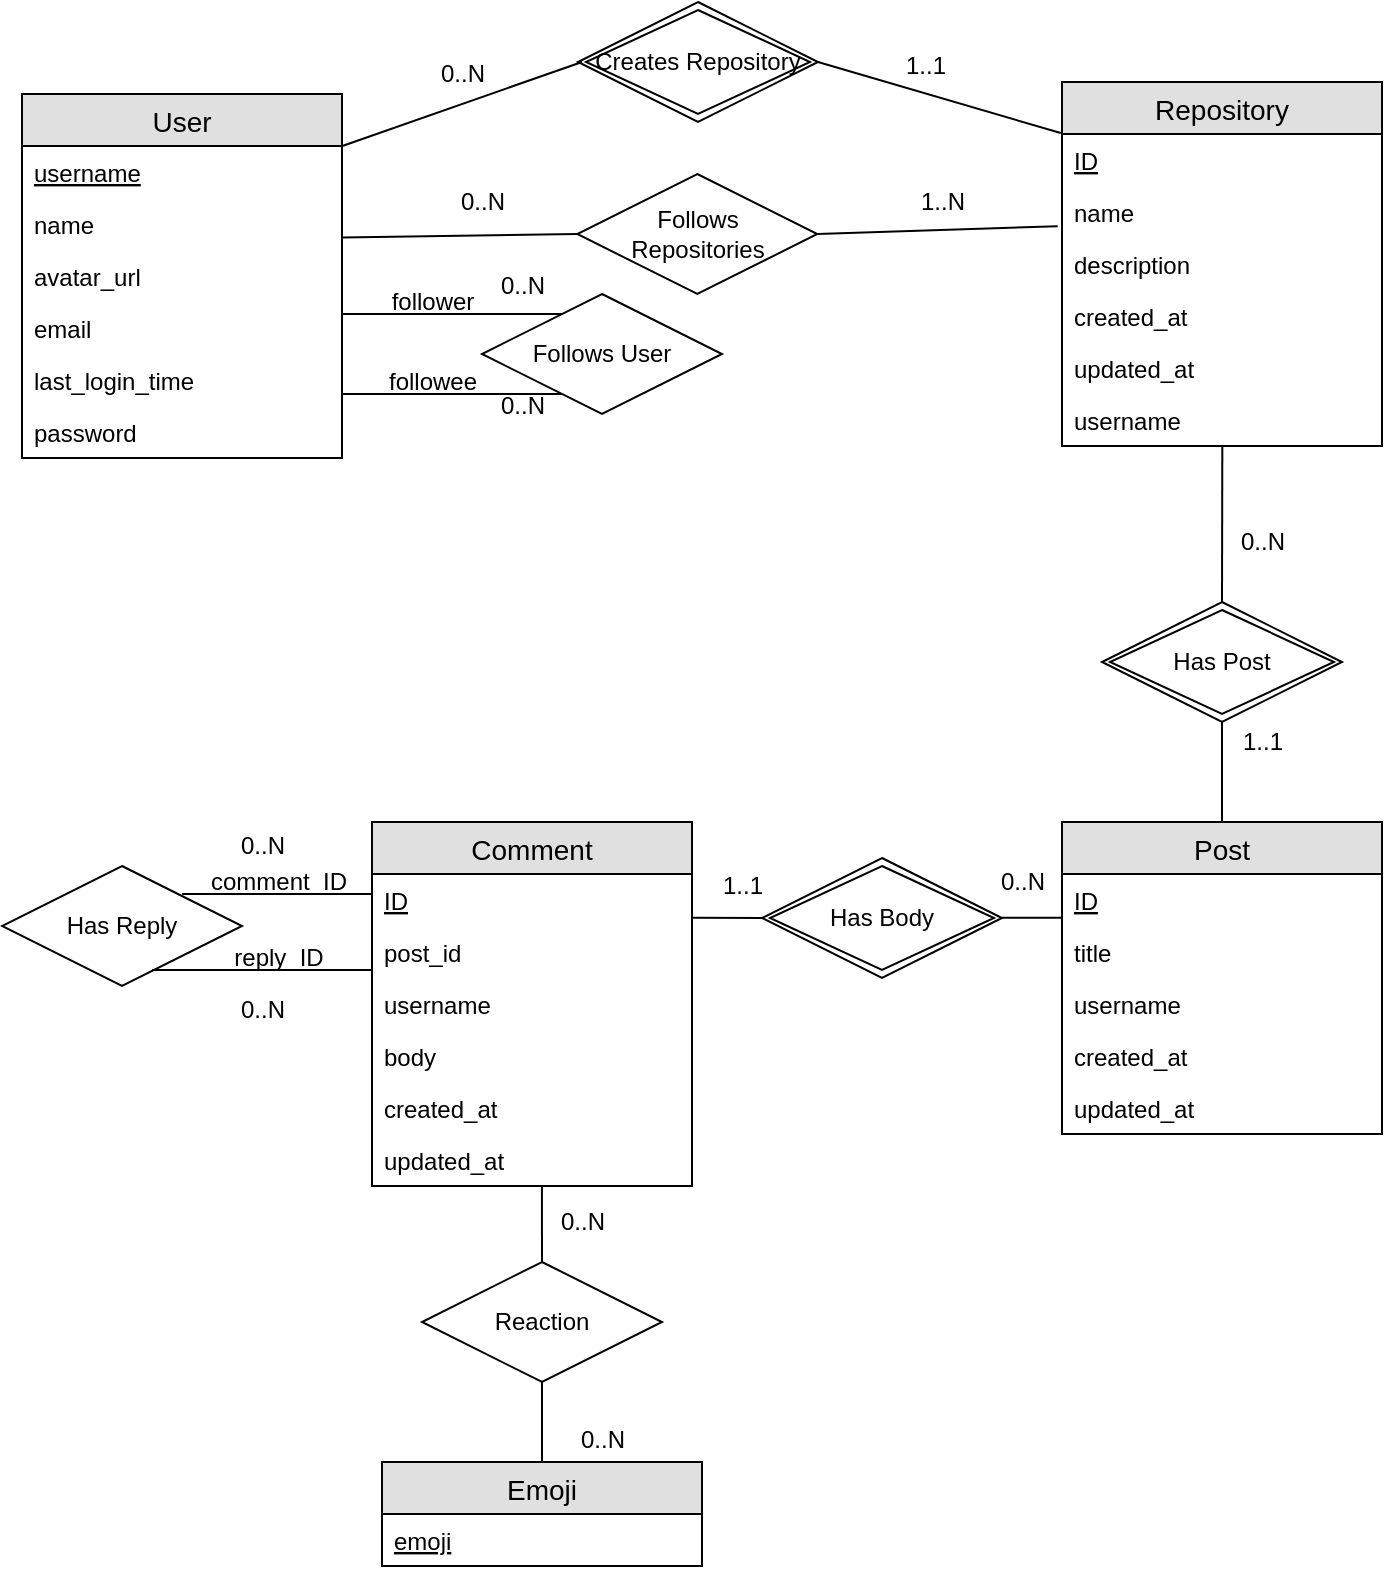 <mxfile version="12.9.12" type="github">
  <diagram id="-OBd6vNJXbK18NpUTdxf" name="Page-1">
    <mxGraphModel dx="1873" dy="911" grid="1" gridSize="10" guides="1" tooltips="1" connect="1" arrows="1" fold="1" page="1" pageScale="1" pageWidth="850" pageHeight="1100" math="0" shadow="0">
      <root>
        <mxCell id="0" />
        <mxCell id="1" parent="0" />
        <mxCell id="hPBj0JyTopRc1FPNhInp-5" value="Follows &lt;br&gt;Repositories" style="shape=rhombus;perimeter=rhombusPerimeter;whiteSpace=wrap;html=1;align=center;" parent="1" vertex="1">
          <mxGeometry x="357.66" y="186" width="120" height="60" as="geometry" />
        </mxCell>
        <mxCell id="hPBj0JyTopRc1FPNhInp-9" value="Follows User" style="shape=rhombus;perimeter=rhombusPerimeter;whiteSpace=wrap;html=1;align=center;" parent="1" vertex="1">
          <mxGeometry x="310" y="246" width="120" height="60" as="geometry" />
        </mxCell>
        <mxCell id="hPBj0JyTopRc1FPNhInp-10" value="" style="line;strokeWidth=1;fillColor=none;align=left;verticalAlign=middle;spacingTop=-1;spacingLeft=3;spacingRight=3;rotatable=0;labelPosition=right;points=[];portConstraint=eastwest;fontSize=12;" parent="1" vertex="1">
          <mxGeometry x="240" y="252" width="110" height="8" as="geometry" />
        </mxCell>
        <mxCell id="hPBj0JyTopRc1FPNhInp-11" value="" style="line;strokeWidth=1;fillColor=none;align=left;verticalAlign=middle;spacingTop=-1;spacingLeft=3;spacingRight=3;rotatable=0;labelPosition=right;points=[];portConstraint=eastwest;fontSize=12;" parent="1" vertex="1">
          <mxGeometry x="240" y="292" width="110" height="8" as="geometry" />
        </mxCell>
        <mxCell id="hPBj0JyTopRc1FPNhInp-58" value="Reaction" style="shape=rhombus;perimeter=rhombusPerimeter;whiteSpace=wrap;html=1;align=center;" parent="1" vertex="1">
          <mxGeometry x="280" y="730" width="120" height="60" as="geometry" />
        </mxCell>
        <mxCell id="hPBj0JyTopRc1FPNhInp-73" value="follower" style="text;html=1;align=center;verticalAlign=middle;resizable=0;points=[];autosize=1;" parent="1" vertex="1">
          <mxGeometry x="255" y="240" width="60" height="20" as="geometry" />
        </mxCell>
        <mxCell id="hPBj0JyTopRc1FPNhInp-74" value="followee" style="text;html=1;align=center;verticalAlign=middle;resizable=0;points=[];autosize=1;" parent="1" vertex="1">
          <mxGeometry x="255" y="280" width="60" height="20" as="geometry" />
        </mxCell>
        <mxCell id="hPBj0JyTopRc1FPNhInp-83" value="" style="endArrow=none;html=1;rounded=0;entryX=0.5;entryY=1;entryDx=0;entryDy=0;exitX=0.5;exitY=0;exitDx=0;exitDy=0;" parent="1" source="hPBj0JyTopRc1FPNhInp-54" target="hPBj0JyTopRc1FPNhInp-58" edge="1">
          <mxGeometry relative="1" as="geometry">
            <mxPoint x="280" y="825" as="sourcePoint" />
            <mxPoint x="270" y="780" as="targetPoint" />
          </mxGeometry>
        </mxCell>
        <mxCell id="hPBj0JyTopRc1FPNhInp-24" value="Post" style="swimlane;fontStyle=0;childLayout=stackLayout;horizontal=1;startSize=26;fillColor=#e0e0e0;horizontalStack=0;resizeParent=1;resizeParentMax=0;resizeLast=0;collapsible=1;marginBottom=0;swimlaneFillColor=#ffffff;align=center;fontSize=14;" parent="1" vertex="1">
          <mxGeometry x="600" y="510" width="160" height="156" as="geometry" />
        </mxCell>
        <mxCell id="hPBj0JyTopRc1FPNhInp-25" value="ID" style="text;strokeColor=none;fillColor=none;spacingLeft=4;spacingRight=4;overflow=hidden;rotatable=0;points=[[0,0.5],[1,0.5]];portConstraint=eastwest;fontSize=12;fontStyle=4" parent="hPBj0JyTopRc1FPNhInp-24" vertex="1">
          <mxGeometry y="26" width="160" height="26" as="geometry" />
        </mxCell>
        <mxCell id="hPBj0JyTopRc1FPNhInp-97" value="title" style="text;strokeColor=none;fillColor=none;spacingLeft=4;spacingRight=4;overflow=hidden;rotatable=0;points=[[0,0.5],[1,0.5]];portConstraint=eastwest;fontSize=12;" parent="hPBj0JyTopRc1FPNhInp-24" vertex="1">
          <mxGeometry y="52" width="160" height="26" as="geometry" />
        </mxCell>
        <mxCell id="hPBj0JyTopRc1FPNhInp-110" value="username" style="text;strokeColor=none;fillColor=none;spacingLeft=4;spacingRight=4;overflow=hidden;rotatable=0;points=[[0,0.5],[1,0.5]];portConstraint=eastwest;fontSize=12;" parent="hPBj0JyTopRc1FPNhInp-24" vertex="1">
          <mxGeometry y="78" width="160" height="26" as="geometry" />
        </mxCell>
        <mxCell id="x5JO6SwM6epTy0tdOJWv-48" value="created_at" style="text;strokeColor=none;fillColor=none;spacingLeft=4;spacingRight=4;overflow=hidden;rotatable=0;points=[[0,0.5],[1,0.5]];portConstraint=eastwest;fontSize=12;" vertex="1" parent="hPBj0JyTopRc1FPNhInp-24">
          <mxGeometry y="104" width="160" height="26" as="geometry" />
        </mxCell>
        <mxCell id="x5JO6SwM6epTy0tdOJWv-49" value="updated_at" style="text;strokeColor=none;fillColor=none;spacingLeft=4;spacingRight=4;overflow=hidden;rotatable=0;points=[[0,0.5],[1,0.5]];portConstraint=eastwest;fontSize=12;" vertex="1" parent="hPBj0JyTopRc1FPNhInp-24">
          <mxGeometry y="130" width="160" height="26" as="geometry" />
        </mxCell>
        <mxCell id="hPBj0JyTopRc1FPNhInp-33" value="Comment" style="swimlane;fontStyle=0;childLayout=stackLayout;horizontal=1;startSize=26;fillColor=#e0e0e0;horizontalStack=0;resizeParent=1;resizeParentMax=0;resizeLast=0;collapsible=1;marginBottom=0;swimlaneFillColor=#ffffff;align=center;fontSize=14;" parent="1" vertex="1">
          <mxGeometry x="255" y="510" width="160" height="182" as="geometry" />
        </mxCell>
        <mxCell id="hPBj0JyTopRc1FPNhInp-34" value="ID" style="text;strokeColor=none;fillColor=none;spacingLeft=4;spacingRight=4;overflow=hidden;rotatable=0;points=[[0,0.5],[1,0.5]];portConstraint=eastwest;fontSize=12;fontStyle=4" parent="hPBj0JyTopRc1FPNhInp-33" vertex="1">
          <mxGeometry y="26" width="160" height="26" as="geometry" />
        </mxCell>
        <mxCell id="xwi763ucqA97qXMkoWyd-5" value="post_id" style="text;strokeColor=none;fillColor=none;spacingLeft=4;spacingRight=4;overflow=hidden;rotatable=0;points=[[0,0.5],[1,0.5]];portConstraint=eastwest;fontSize=12;" parent="hPBj0JyTopRc1FPNhInp-33" vertex="1">
          <mxGeometry y="52" width="160" height="26" as="geometry" />
        </mxCell>
        <mxCell id="hPBj0JyTopRc1FPNhInp-35" value="username" style="text;strokeColor=none;fillColor=none;spacingLeft=4;spacingRight=4;overflow=hidden;rotatable=0;points=[[0,0.5],[1,0.5]];portConstraint=eastwest;fontSize=12;" parent="hPBj0JyTopRc1FPNhInp-33" vertex="1">
          <mxGeometry y="78" width="160" height="26" as="geometry" />
        </mxCell>
        <mxCell id="hPBj0JyTopRc1FPNhInp-80" value="body" style="text;strokeColor=none;fillColor=none;spacingLeft=4;spacingRight=4;overflow=hidden;rotatable=0;points=[[0,0.5],[1,0.5]];portConstraint=eastwest;fontSize=12;" parent="hPBj0JyTopRc1FPNhInp-33" vertex="1">
          <mxGeometry y="104" width="160" height="26" as="geometry" />
        </mxCell>
        <mxCell id="hPBj0JyTopRc1FPNhInp-105" value="created_at" style="text;strokeColor=none;fillColor=none;spacingLeft=4;spacingRight=4;overflow=hidden;rotatable=0;points=[[0,0.5],[1,0.5]];portConstraint=eastwest;fontSize=12;" parent="hPBj0JyTopRc1FPNhInp-33" vertex="1">
          <mxGeometry y="130" width="160" height="26" as="geometry" />
        </mxCell>
        <mxCell id="hPBj0JyTopRc1FPNhInp-106" value="updated_at" style="text;strokeColor=none;fillColor=none;spacingLeft=4;spacingRight=4;overflow=hidden;rotatable=0;points=[[0,0.5],[1,0.5]];portConstraint=eastwest;fontSize=12;" parent="hPBj0JyTopRc1FPNhInp-33" vertex="1">
          <mxGeometry y="156" width="160" height="26" as="geometry" />
        </mxCell>
        <mxCell id="hPBj0JyTopRc1FPNhInp-17" value="Repository" style="swimlane;fontStyle=0;childLayout=stackLayout;horizontal=1;startSize=26;fillColor=#e0e0e0;horizontalStack=0;resizeParent=1;resizeParentMax=0;resizeLast=0;collapsible=1;marginBottom=0;swimlaneFillColor=#ffffff;align=center;fontSize=14;" parent="1" vertex="1">
          <mxGeometry x="600" y="140" width="160" height="182" as="geometry" />
        </mxCell>
        <mxCell id="hPBj0JyTopRc1FPNhInp-18" value="ID" style="text;strokeColor=none;fillColor=none;spacingLeft=4;spacingRight=4;overflow=hidden;rotatable=0;points=[[0,0.5],[1,0.5]];portConstraint=eastwest;fontSize=12;fontStyle=4" parent="hPBj0JyTopRc1FPNhInp-17" vertex="1">
          <mxGeometry y="26" width="160" height="26" as="geometry" />
        </mxCell>
        <mxCell id="hPBj0JyTopRc1FPNhInp-71" value="name" style="text;strokeColor=none;fillColor=none;spacingLeft=4;spacingRight=4;overflow=hidden;rotatable=0;points=[[0,0.5],[1,0.5]];portConstraint=eastwest;fontSize=12;" parent="hPBj0JyTopRc1FPNhInp-17" vertex="1">
          <mxGeometry y="52" width="160" height="26" as="geometry" />
        </mxCell>
        <mxCell id="hPBj0JyTopRc1FPNhInp-93" value="description" style="text;strokeColor=none;fillColor=none;spacingLeft=4;spacingRight=4;overflow=hidden;rotatable=0;points=[[0,0.5],[1,0.5]];portConstraint=eastwest;fontSize=12;" parent="hPBj0JyTopRc1FPNhInp-17" vertex="1">
          <mxGeometry y="78" width="160" height="26" as="geometry" />
        </mxCell>
        <mxCell id="hPBj0JyTopRc1FPNhInp-91" value="created_at" style="text;strokeColor=none;fillColor=none;spacingLeft=4;spacingRight=4;overflow=hidden;rotatable=0;points=[[0,0.5],[1,0.5]];portConstraint=eastwest;fontSize=12;" parent="hPBj0JyTopRc1FPNhInp-17" vertex="1">
          <mxGeometry y="104" width="160" height="26" as="geometry" />
        </mxCell>
        <mxCell id="hPBj0JyTopRc1FPNhInp-92" value="updated_at" style="text;strokeColor=none;fillColor=none;spacingLeft=4;spacingRight=4;overflow=hidden;rotatable=0;points=[[0,0.5],[1,0.5]];portConstraint=eastwest;fontSize=12;" parent="hPBj0JyTopRc1FPNhInp-17" vertex="1">
          <mxGeometry y="130" width="160" height="26" as="geometry" />
        </mxCell>
        <mxCell id="hPBj0JyTopRc1FPNhInp-115" value="username" style="text;strokeColor=none;fillColor=none;spacingLeft=4;spacingRight=4;overflow=hidden;rotatable=0;points=[[0,0.5],[1,0.5]];portConstraint=eastwest;fontSize=12;" parent="hPBj0JyTopRc1FPNhInp-17" vertex="1">
          <mxGeometry y="156" width="160" height="26" as="geometry" />
        </mxCell>
        <mxCell id="hPBj0JyTopRc1FPNhInp-1" value="User" style="swimlane;fontStyle=0;childLayout=stackLayout;horizontal=1;startSize=26;fillColor=#e0e0e0;horizontalStack=0;resizeParent=1;resizeParentMax=0;resizeLast=0;collapsible=1;marginBottom=0;swimlaneFillColor=#ffffff;align=center;fontSize=14;" parent="1" vertex="1">
          <mxGeometry x="80" y="146" width="160" height="182" as="geometry" />
        </mxCell>
        <mxCell id="hPBj0JyTopRc1FPNhInp-90" value="username" style="text;strokeColor=none;fillColor=none;spacingLeft=4;spacingRight=4;overflow=hidden;rotatable=0;points=[[0,0.5],[1,0.5]];portConstraint=eastwest;fontSize=12;fontStyle=4" parent="hPBj0JyTopRc1FPNhInp-1" vertex="1">
          <mxGeometry y="26" width="160" height="26" as="geometry" />
        </mxCell>
        <mxCell id="hPBj0JyTopRc1FPNhInp-70" value="name" style="text;strokeColor=none;fillColor=none;spacingLeft=4;spacingRight=4;overflow=hidden;rotatable=0;points=[[0,0.5],[1,0.5]];portConstraint=eastwest;fontSize=12;" parent="hPBj0JyTopRc1FPNhInp-1" vertex="1">
          <mxGeometry y="52" width="160" height="26" as="geometry" />
        </mxCell>
        <mxCell id="hPBj0JyTopRc1FPNhInp-3" value="avatar_url" style="text;strokeColor=none;fillColor=none;spacingLeft=4;spacingRight=4;overflow=hidden;rotatable=0;points=[[0,0.5],[1,0.5]];portConstraint=eastwest;fontSize=12;" parent="hPBj0JyTopRc1FPNhInp-1" vertex="1">
          <mxGeometry y="78" width="160" height="26" as="geometry" />
        </mxCell>
        <mxCell id="hPBj0JyTopRc1FPNhInp-4" value="email" style="text;strokeColor=none;fillColor=none;spacingLeft=4;spacingRight=4;overflow=hidden;rotatable=0;points=[[0,0.5],[1,0.5]];portConstraint=eastwest;fontSize=12;" parent="hPBj0JyTopRc1FPNhInp-1" vertex="1">
          <mxGeometry y="104" width="160" height="26" as="geometry" />
        </mxCell>
        <mxCell id="hPBj0JyTopRc1FPNhInp-114" value="last_login_time" style="text;strokeColor=none;fillColor=none;spacingLeft=4;spacingRight=4;overflow=hidden;rotatable=0;points=[[0,0.5],[1,0.5]];portConstraint=eastwest;fontSize=12;" parent="hPBj0JyTopRc1FPNhInp-1" vertex="1">
          <mxGeometry y="130" width="160" height="26" as="geometry" />
        </mxCell>
        <mxCell id="k9WcZGVzwI7hTksPtyKr-1" value="password" style="text;strokeColor=none;fillColor=none;spacingLeft=4;spacingRight=4;overflow=hidden;rotatable=0;points=[[0,0.5],[1,0.5]];portConstraint=eastwest;fontSize=12;" parent="hPBj0JyTopRc1FPNhInp-1" vertex="1">
          <mxGeometry y="156" width="160" height="26" as="geometry" />
        </mxCell>
        <mxCell id="hPBj0JyTopRc1FPNhInp-54" value="Emoji" style="swimlane;fontStyle=0;childLayout=stackLayout;horizontal=1;startSize=26;fillColor=#e0e0e0;horizontalStack=0;resizeParent=1;resizeParentMax=0;resizeLast=0;collapsible=1;marginBottom=0;swimlaneFillColor=#ffffff;align=center;fontSize=14;" parent="1" vertex="1">
          <mxGeometry x="260" y="830" width="160" height="52" as="geometry" />
        </mxCell>
        <mxCell id="hPBj0JyTopRc1FPNhInp-55" value="emoji" style="text;strokeColor=none;fillColor=none;spacingLeft=4;spacingRight=4;overflow=hidden;rotatable=0;points=[[0,0.5],[1,0.5]];portConstraint=eastwest;fontSize=12;fontStyle=4" parent="hPBj0JyTopRc1FPNhInp-54" vertex="1">
          <mxGeometry y="26" width="160" height="26" as="geometry" />
        </mxCell>
        <mxCell id="k9WcZGVzwI7hTksPtyKr-2" value="Has Reply" style="shape=rhombus;perimeter=rhombusPerimeter;whiteSpace=wrap;html=1;align=center;" parent="1" vertex="1">
          <mxGeometry x="70" y="532" width="120" height="60" as="geometry" />
        </mxCell>
        <mxCell id="k9WcZGVzwI7hTksPtyKr-5" value="" style="line;strokeWidth=1;fillColor=none;align=left;verticalAlign=middle;spacingTop=-1;spacingLeft=3;spacingRight=3;rotatable=0;labelPosition=right;points=[];portConstraint=eastwest;fontSize=12;" parent="1" vertex="1">
          <mxGeometry x="160" y="542" width="95" height="8" as="geometry" />
        </mxCell>
        <mxCell id="k9WcZGVzwI7hTksPtyKr-6" value="" style="line;strokeWidth=1;fillColor=none;align=left;verticalAlign=middle;spacingTop=-1;spacingLeft=3;spacingRight=3;rotatable=0;labelPosition=right;points=[];portConstraint=eastwest;fontSize=12;" parent="1" vertex="1">
          <mxGeometry x="145" y="580" width="110" height="8" as="geometry" />
        </mxCell>
        <mxCell id="k9WcZGVzwI7hTksPtyKr-7" value="comment_ID" style="text;html=1;align=center;verticalAlign=middle;resizable=0;points=[];autosize=1;" parent="1" vertex="1">
          <mxGeometry x="167.5" y="530" width="80" height="20" as="geometry" />
        </mxCell>
        <mxCell id="k9WcZGVzwI7hTksPtyKr-8" value="reply_ID" style="text;html=1;align=center;verticalAlign=middle;resizable=0;points=[];autosize=1;" parent="1" vertex="1">
          <mxGeometry x="177.5" y="568" width="60" height="20" as="geometry" />
        </mxCell>
        <mxCell id="x5JO6SwM6epTy0tdOJWv-3" value="" style="endArrow=none;html=1;exitX=1;exitY=0.759;exitDx=0;exitDy=0;exitPerimeter=0;entryX=0;entryY=0.5;entryDx=0;entryDy=0;" edge="1" parent="1" source="hPBj0JyTopRc1FPNhInp-70" target="hPBj0JyTopRc1FPNhInp-5">
          <mxGeometry width="50" height="50" relative="1" as="geometry">
            <mxPoint x="237.5" y="218.104" as="sourcePoint" />
            <mxPoint x="357.66" y="218" as="targetPoint" />
          </mxGeometry>
        </mxCell>
        <mxCell id="x5JO6SwM6epTy0tdOJWv-4" value="" style="endArrow=none;html=1;entryX=0.001;entryY=0.004;entryDx=0;entryDy=0;entryPerimeter=0;exitX=1;exitY=0.5;exitDx=0;exitDy=0;" edge="1" parent="1" source="hPBj0JyTopRc1FPNhInp-5">
          <mxGeometry width="50" height="50" relative="1" as="geometry">
            <mxPoint x="507.66" y="236" as="sourcePoint" />
            <mxPoint x="597.82" y="212.104" as="targetPoint" />
          </mxGeometry>
        </mxCell>
        <mxCell id="x5JO6SwM6epTy0tdOJWv-5" value="Has Post" style="shape=rhombus;double=1;perimeter=rhombusPerimeter;whiteSpace=wrap;html=1;align=center;" vertex="1" parent="1">
          <mxGeometry x="620" y="400" width="120" height="60" as="geometry" />
        </mxCell>
        <mxCell id="x5JO6SwM6epTy0tdOJWv-6" value="" style="endArrow=none;html=1;rounded=0;entryX=0.501;entryY=0.998;entryDx=0;entryDy=0;entryPerimeter=0;exitX=0.5;exitY=0;exitDx=0;exitDy=0;" edge="1" parent="1" source="x5JO6SwM6epTy0tdOJWv-5" target="hPBj0JyTopRc1FPNhInp-115">
          <mxGeometry relative="1" as="geometry">
            <mxPoint x="650" y="380" as="sourcePoint" />
            <mxPoint x="810" y="380" as="targetPoint" />
          </mxGeometry>
        </mxCell>
        <mxCell id="x5JO6SwM6epTy0tdOJWv-9" value="" style="endArrow=none;html=1;rounded=0;exitX=0.5;exitY=1;exitDx=0;exitDy=0;entryX=0.5;entryY=0;entryDx=0;entryDy=0;" edge="1" parent="1" source="x5JO6SwM6epTy0tdOJWv-5" target="hPBj0JyTopRc1FPNhInp-24">
          <mxGeometry relative="1" as="geometry">
            <mxPoint x="720" y="480" as="sourcePoint" />
            <mxPoint x="880" y="480" as="targetPoint" />
          </mxGeometry>
        </mxCell>
        <mxCell id="x5JO6SwM6epTy0tdOJWv-13" value="Has Body" style="shape=rhombus;double=1;perimeter=rhombusPerimeter;whiteSpace=wrap;html=1;align=center;" vertex="1" parent="1">
          <mxGeometry x="450" y="528" width="120" height="60" as="geometry" />
        </mxCell>
        <mxCell id="x5JO6SwM6epTy0tdOJWv-16" value="" style="endArrow=none;html=1;rounded=0;entryX=0;entryY=0.5;entryDx=0;entryDy=0;" edge="1" parent="1" target="x5JO6SwM6epTy0tdOJWv-13">
          <mxGeometry relative="1" as="geometry">
            <mxPoint x="415" y="557.88" as="sourcePoint" />
            <mxPoint x="445" y="557.88" as="targetPoint" />
          </mxGeometry>
        </mxCell>
        <mxCell id="x5JO6SwM6epTy0tdOJWv-19" value="" style="endArrow=none;html=1;rounded=0;" edge="1" parent="1">
          <mxGeometry relative="1" as="geometry">
            <mxPoint x="570" y="557.88" as="sourcePoint" />
            <mxPoint x="600" y="557.88" as="targetPoint" />
          </mxGeometry>
        </mxCell>
        <mxCell id="x5JO6SwM6epTy0tdOJWv-23" value="Creates Repository" style="shape=rhombus;double=1;perimeter=rhombusPerimeter;whiteSpace=wrap;html=1;align=center;" vertex="1" parent="1">
          <mxGeometry x="358" y="100" width="120" height="60" as="geometry" />
        </mxCell>
        <mxCell id="x5JO6SwM6epTy0tdOJWv-24" value="" style="endArrow=none;html=1;rounded=0;exitX=1.001;exitY=0;exitDx=0;exitDy=0;exitPerimeter=0;" edge="1" parent="1" source="hPBj0JyTopRc1FPNhInp-90">
          <mxGeometry relative="1" as="geometry">
            <mxPoint x="230" y="90" as="sourcePoint" />
            <mxPoint x="360" y="130" as="targetPoint" />
          </mxGeometry>
        </mxCell>
        <mxCell id="x5JO6SwM6epTy0tdOJWv-27" value="" style="endArrow=none;html=1;rounded=0;exitX=1;exitY=0.5;exitDx=0;exitDy=0;entryX=-0.004;entryY=-0.018;entryDx=0;entryDy=0;entryPerimeter=0;" edge="1" parent="1" source="x5JO6SwM6epTy0tdOJWv-23" target="hPBj0JyTopRc1FPNhInp-18">
          <mxGeometry relative="1" as="geometry">
            <mxPoint x="440" y="160" as="sourcePoint" />
            <mxPoint x="600" y="160" as="targetPoint" />
          </mxGeometry>
        </mxCell>
        <mxCell id="x5JO6SwM6epTy0tdOJWv-28" value="1..1" style="resizable=0;html=1;align=left;verticalAlign=bottom;" connectable="0" vertex="1" parent="x5JO6SwM6epTy0tdOJWv-27">
          <mxGeometry x="-1" relative="1" as="geometry">
            <mxPoint x="42" y="10" as="offset" />
          </mxGeometry>
        </mxCell>
        <mxCell id="x5JO6SwM6epTy0tdOJWv-31" value="0..N" style="text;html=1;align=center;verticalAlign=middle;resizable=0;points=[];autosize=1;" vertex="1" parent="1">
          <mxGeometry x="280" y="126" width="40" height="20" as="geometry" />
        </mxCell>
        <mxCell id="x5JO6SwM6epTy0tdOJWv-32" value="0..N" style="text;html=1;align=center;verticalAlign=middle;resizable=0;points=[];autosize=1;" vertex="1" parent="1">
          <mxGeometry x="290" y="190" width="40" height="20" as="geometry" />
        </mxCell>
        <mxCell id="x5JO6SwM6epTy0tdOJWv-33" value="1..N" style="text;html=1;align=center;verticalAlign=middle;resizable=0;points=[];autosize=1;" vertex="1" parent="1">
          <mxGeometry x="520" y="190" width="40" height="20" as="geometry" />
        </mxCell>
        <mxCell id="x5JO6SwM6epTy0tdOJWv-34" value="0..N" style="text;html=1;align=center;verticalAlign=middle;resizable=0;points=[];autosize=1;" vertex="1" parent="1">
          <mxGeometry x="680" y="360" width="40" height="20" as="geometry" />
        </mxCell>
        <mxCell id="x5JO6SwM6epTy0tdOJWv-35" value="1..1" style="text;html=1;align=center;verticalAlign=middle;resizable=0;points=[];autosize=1;" vertex="1" parent="1">
          <mxGeometry x="680" y="460" width="40" height="20" as="geometry" />
        </mxCell>
        <mxCell id="x5JO6SwM6epTy0tdOJWv-36" value="0..N" style="text;html=1;align=center;verticalAlign=middle;resizable=0;points=[];autosize=1;" vertex="1" parent="1">
          <mxGeometry x="310" y="232" width="40" height="20" as="geometry" />
        </mxCell>
        <mxCell id="x5JO6SwM6epTy0tdOJWv-39" value="0..N" style="text;html=1;align=center;verticalAlign=middle;resizable=0;points=[];autosize=1;" vertex="1" parent="1">
          <mxGeometry x="310" y="292" width="40" height="20" as="geometry" />
        </mxCell>
        <mxCell id="x5JO6SwM6epTy0tdOJWv-41" value="0..N" style="text;html=1;align=center;verticalAlign=middle;resizable=0;points=[];autosize=1;" vertex="1" parent="1">
          <mxGeometry x="560" y="530" width="40" height="20" as="geometry" />
        </mxCell>
        <mxCell id="x5JO6SwM6epTy0tdOJWv-42" value="1..1" style="text;html=1;align=center;verticalAlign=middle;resizable=0;points=[];autosize=1;" vertex="1" parent="1">
          <mxGeometry x="420" y="532" width="40" height="20" as="geometry" />
        </mxCell>
        <mxCell id="x5JO6SwM6epTy0tdOJWv-43" value="" style="endArrow=none;html=1;rounded=0;exitX=0.5;exitY=0;exitDx=0;exitDy=0;entryX=0.531;entryY=1;entryDx=0;entryDy=0;entryPerimeter=0;" edge="1" parent="1" source="hPBj0JyTopRc1FPNhInp-58" target="hPBj0JyTopRc1FPNhInp-106">
          <mxGeometry relative="1" as="geometry">
            <mxPoint x="320" y="710" as="sourcePoint" />
            <mxPoint x="480" y="710" as="targetPoint" />
          </mxGeometry>
        </mxCell>
        <mxCell id="x5JO6SwM6epTy0tdOJWv-44" value="0..N" style="text;html=1;align=center;verticalAlign=middle;resizable=0;points=[];autosize=1;" vertex="1" parent="1">
          <mxGeometry x="340" y="700" width="40" height="20" as="geometry" />
        </mxCell>
        <mxCell id="x5JO6SwM6epTy0tdOJWv-45" value="0..N" style="text;html=1;align=center;verticalAlign=middle;resizable=0;points=[];autosize=1;" vertex="1" parent="1">
          <mxGeometry x="350" y="809" width="40" height="20" as="geometry" />
        </mxCell>
        <mxCell id="x5JO6SwM6epTy0tdOJWv-46" value="0..N" style="text;html=1;align=center;verticalAlign=middle;resizable=0;points=[];autosize=1;" vertex="1" parent="1">
          <mxGeometry x="180" y="512" width="40" height="20" as="geometry" />
        </mxCell>
        <mxCell id="x5JO6SwM6epTy0tdOJWv-47" value="0..N" style="text;html=1;align=center;verticalAlign=middle;resizable=0;points=[];autosize=1;" vertex="1" parent="1">
          <mxGeometry x="180" y="594" width="40" height="20" as="geometry" />
        </mxCell>
      </root>
    </mxGraphModel>
  </diagram>
</mxfile>
